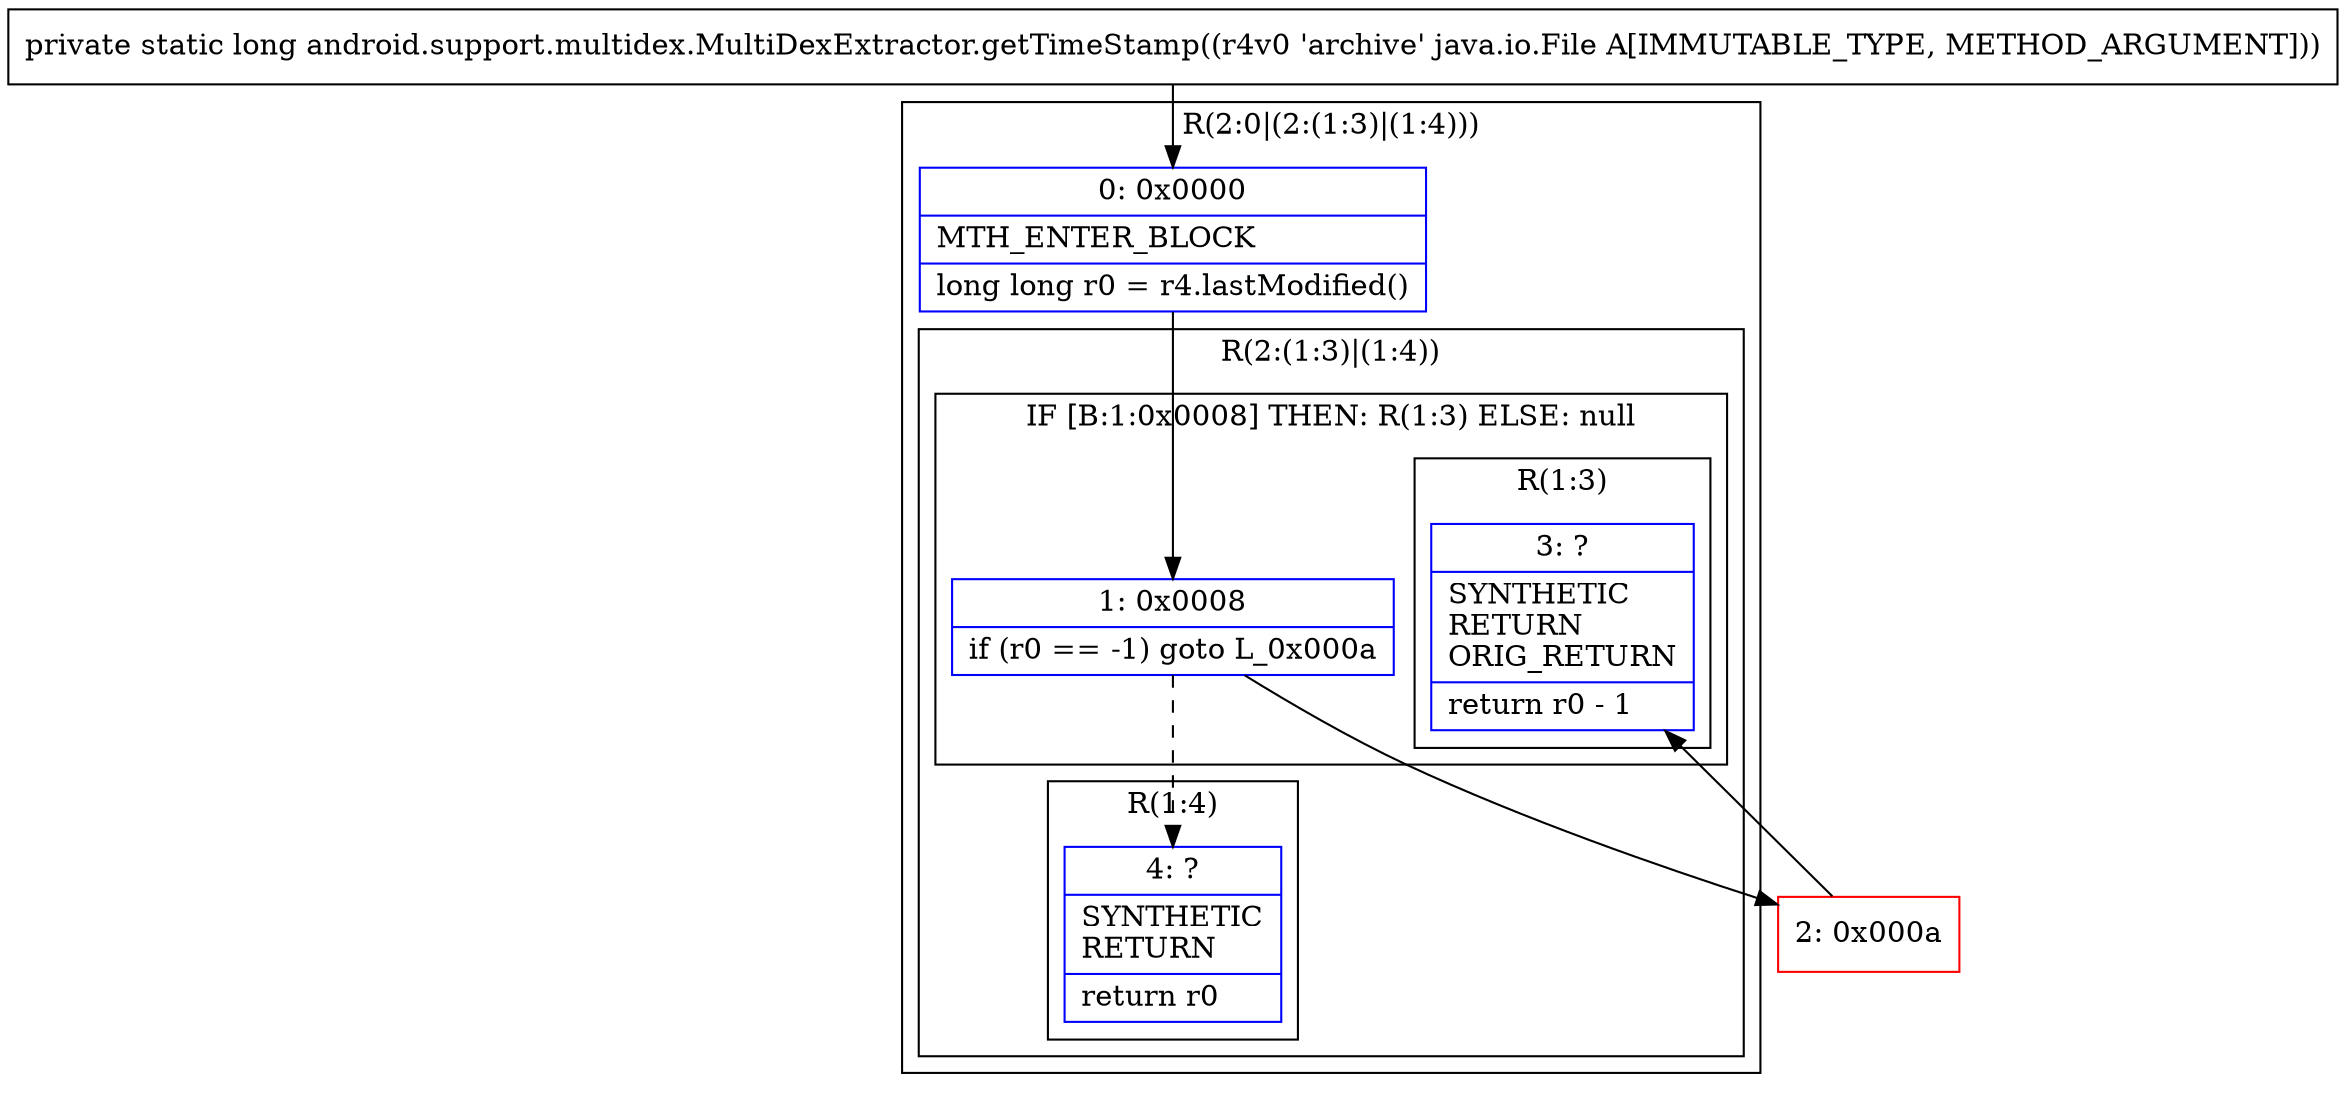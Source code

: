digraph "CFG forandroid.support.multidex.MultiDexExtractor.getTimeStamp(Ljava\/io\/File;)J" {
subgraph cluster_Region_1681701711 {
label = "R(2:0|(2:(1:3)|(1:4)))";
node [shape=record,color=blue];
Node_0 [shape=record,label="{0\:\ 0x0000|MTH_ENTER_BLOCK\l|long long r0 = r4.lastModified()\l}"];
subgraph cluster_Region_1625937831 {
label = "R(2:(1:3)|(1:4))";
node [shape=record,color=blue];
subgraph cluster_IfRegion_65267482 {
label = "IF [B:1:0x0008] THEN: R(1:3) ELSE: null";
node [shape=record,color=blue];
Node_1 [shape=record,label="{1\:\ 0x0008|if (r0 == \-1) goto L_0x000a\l}"];
subgraph cluster_Region_1118281263 {
label = "R(1:3)";
node [shape=record,color=blue];
Node_3 [shape=record,label="{3\:\ ?|SYNTHETIC\lRETURN\lORIG_RETURN\l|return r0 \- 1\l}"];
}
}
subgraph cluster_Region_1501728693 {
label = "R(1:4)";
node [shape=record,color=blue];
Node_4 [shape=record,label="{4\:\ ?|SYNTHETIC\lRETURN\l|return r0\l}"];
}
}
}
Node_2 [shape=record,color=red,label="{2\:\ 0x000a}"];
MethodNode[shape=record,label="{private static long android.support.multidex.MultiDexExtractor.getTimeStamp((r4v0 'archive' java.io.File A[IMMUTABLE_TYPE, METHOD_ARGUMENT])) }"];
MethodNode -> Node_0;
Node_0 -> Node_1;
Node_1 -> Node_2;
Node_1 -> Node_4[style=dashed];
Node_2 -> Node_3;
}

